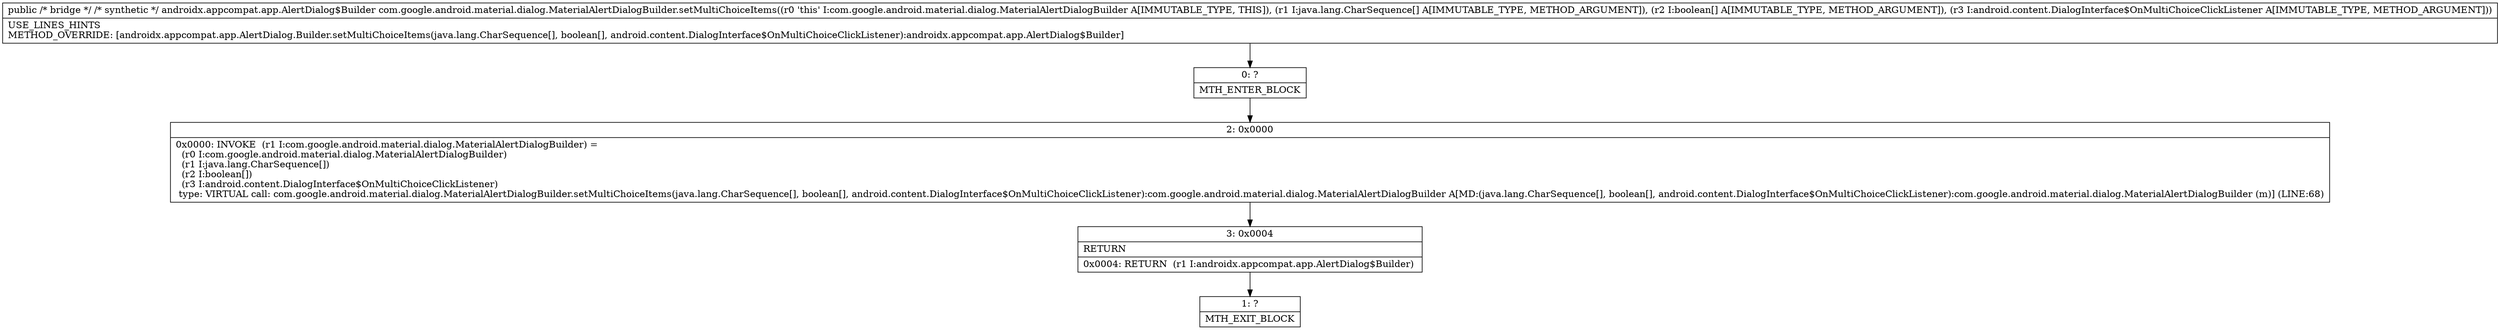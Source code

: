 digraph "CFG forcom.google.android.material.dialog.MaterialAlertDialogBuilder.setMultiChoiceItems([Ljava\/lang\/CharSequence;[ZLandroid\/content\/DialogInterface$OnMultiChoiceClickListener;)Landroidx\/appcompat\/app\/AlertDialog$Builder;" {
Node_0 [shape=record,label="{0\:\ ?|MTH_ENTER_BLOCK\l}"];
Node_2 [shape=record,label="{2\:\ 0x0000|0x0000: INVOKE  (r1 I:com.google.android.material.dialog.MaterialAlertDialogBuilder) = \l  (r0 I:com.google.android.material.dialog.MaterialAlertDialogBuilder)\l  (r1 I:java.lang.CharSequence[])\l  (r2 I:boolean[])\l  (r3 I:android.content.DialogInterface$OnMultiChoiceClickListener)\l type: VIRTUAL call: com.google.android.material.dialog.MaterialAlertDialogBuilder.setMultiChoiceItems(java.lang.CharSequence[], boolean[], android.content.DialogInterface$OnMultiChoiceClickListener):com.google.android.material.dialog.MaterialAlertDialogBuilder A[MD:(java.lang.CharSequence[], boolean[], android.content.DialogInterface$OnMultiChoiceClickListener):com.google.android.material.dialog.MaterialAlertDialogBuilder (m)] (LINE:68)\l}"];
Node_3 [shape=record,label="{3\:\ 0x0004|RETURN\l|0x0004: RETURN  (r1 I:androidx.appcompat.app.AlertDialog$Builder) \l}"];
Node_1 [shape=record,label="{1\:\ ?|MTH_EXIT_BLOCK\l}"];
MethodNode[shape=record,label="{public \/* bridge *\/ \/* synthetic *\/ androidx.appcompat.app.AlertDialog$Builder com.google.android.material.dialog.MaterialAlertDialogBuilder.setMultiChoiceItems((r0 'this' I:com.google.android.material.dialog.MaterialAlertDialogBuilder A[IMMUTABLE_TYPE, THIS]), (r1 I:java.lang.CharSequence[] A[IMMUTABLE_TYPE, METHOD_ARGUMENT]), (r2 I:boolean[] A[IMMUTABLE_TYPE, METHOD_ARGUMENT]), (r3 I:android.content.DialogInterface$OnMultiChoiceClickListener A[IMMUTABLE_TYPE, METHOD_ARGUMENT]))  | USE_LINES_HINTS\lMETHOD_OVERRIDE: [androidx.appcompat.app.AlertDialog.Builder.setMultiChoiceItems(java.lang.CharSequence[], boolean[], android.content.DialogInterface$OnMultiChoiceClickListener):androidx.appcompat.app.AlertDialog$Builder]\l}"];
MethodNode -> Node_0;Node_0 -> Node_2;
Node_2 -> Node_3;
Node_3 -> Node_1;
}

